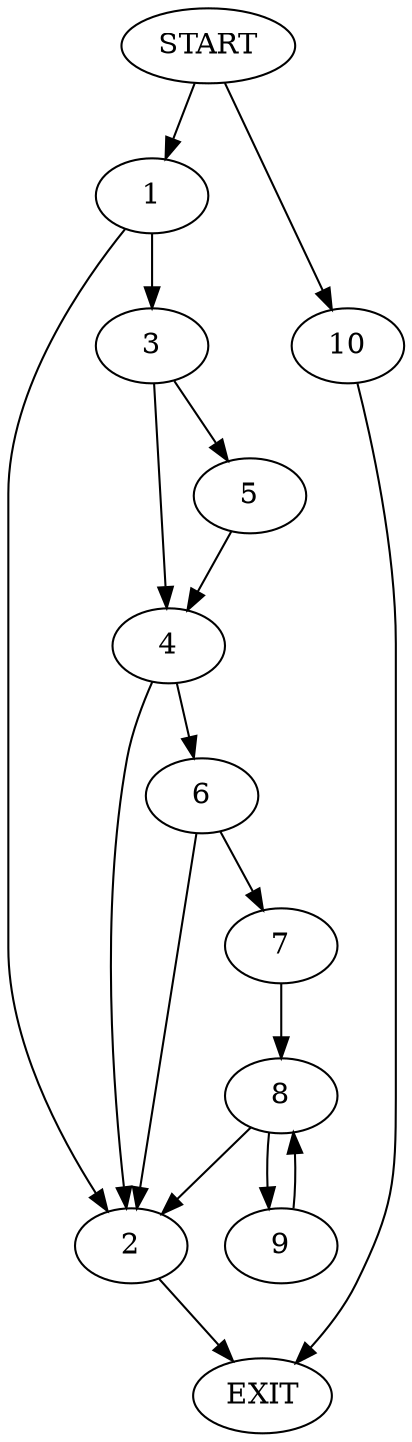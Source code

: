 digraph {
0 [label="START"]
11 [label="EXIT"]
0 -> 1
1 -> 2
1 -> 3
3 -> 4
3 -> 5
2 -> 11
5 -> 4
4 -> 6
4 -> 2
6 -> 2
6 -> 7
7 -> 8
8 -> 2
8 -> 9
9 -> 8
0 -> 10
10 -> 11
}
